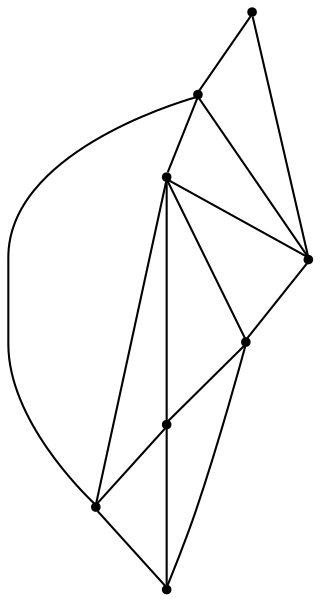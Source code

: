 graph {
  node [shape=point,comment="{\"directed\":false,\"doi\":\"10.1007/3-540-37623-2_9\",\"figure\":\"1 (1)\"}"]

  v0 [pos="723.4692875625361,351.7954508463542"]
  v1 [pos="856.3721949318444,274.6173222859701"]
  v2 [pos="783.755077884258,274.16203816731775"]
  v3 [pos="827.1413990560651,319.82879638671875"]
  v4 [pos="799.7398566934182,319.3705240885417"]
  v5 [pos="816.6372911493075,297.4496205647787"]
  v6 [pos="753.1553462265263,273.7037658691406"]
  v7 [pos="671.6404804132377,273.4037399291992"]

  v7 -- v6 [id="-3",pos="671.6404804132377,273.4037399291992 753.1553462265263,273.7037658691406 753.1553462265263,273.7037658691406 753.1553462265263,273.7037658691406"]
  v7 -- v0 [id="-4",pos="671.6404804132377,273.4037399291992 723.4692875625361,351.7954508463542 723.4692875625361,351.7954508463542 723.4692875625361,351.7954508463542"]
  v0 -- v6 [id="-5",pos="723.4692875625361,351.7954508463542 753.1553462265263,273.7037658691406 753.1553462265263,273.7037658691406 753.1553462265263,273.7037658691406"]
  v0 -- v4 [id="-6",pos="723.4692875625361,351.7954508463542 799.7398566934182,319.3705240885417 799.7398566934182,319.3705240885417 799.7398566934182,319.3705240885417"]
  v6 -- v2 [id="-9",pos="753.1553462265263,273.7037658691406 783.755077884258,274.16203816731775 783.755077884258,274.16203816731775 783.755077884258,274.16203816731775"]
  v1 -- v2 [id="-10",pos="856.3721949318444,274.6173222859701 783.755077884258,274.16203816731775 783.755077884258,274.16203816731775 783.755077884258,274.16203816731775"]
  v2 -- v5 [id="-11",pos="783.755077884258,274.16203816731775 816.6372911493075,297.4496205647787 816.6372911493075,297.4496205647787 816.6372911493075,297.4496205647787"]
  v3 -- v4 [id="-12",pos="827.1413990560651,319.82879638671875 799.7398566934182,319.3705240885417 799.7398566934182,319.3705240885417 799.7398566934182,319.3705240885417"]
  v4 -- v2 [id="-13",pos="799.7398566934182,319.3705240885417 783.755077884258,274.16203816731775 783.755077884258,274.16203816731775 783.755077884258,274.16203816731775"]
  v4 -- v6 [id="-14",pos="799.7398566934182,319.3705240885417 753.1553462265263,273.7037658691406 753.1553462265263,273.7037658691406 753.1553462265263,273.7037658691406"]
  v5 -- v3 [id="-15",pos="816.6372911493075,297.4496205647787 827.1413990560651,319.82879638671875 827.1413990560651,319.82879638671875 827.1413990560651,319.82879638671875"]
  v5 -- v1 [id="-16",pos="816.6372911493075,297.4496205647787 856.3721949318444,274.6173222859701 856.3721949318444,274.6173222859701 856.3721949318444,274.6173222859701"]
  v5 -- v4 [id="-17",pos="816.6372911493075,297.4496205647787 799.7398566934182,319.3705240885417 799.7398566934182,319.3705240885417 799.7398566934182,319.3705240885417"]
  v3 -- v1 [id="-18",pos="827.1413990560651,319.82879638671875 856.3721949318444,274.6173222859701 856.3721949318444,274.6173222859701 856.3721949318444,274.6173222859701"]
  v3 -- v0 [id="-19",pos="827.1413990560651,319.82879638671875 723.4692875625361,351.7954508463542 723.4692875625361,351.7954508463542 723.4692875625361,351.7954508463542"]
}